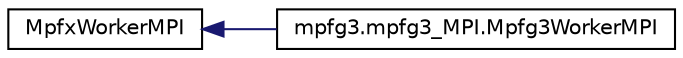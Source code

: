 digraph G
{
  edge [fontname="Helvetica",fontsize="10",labelfontname="Helvetica",labelfontsize="10"];
  node [fontname="Helvetica",fontsize="10",shape=record];
  rankdir=LR;
  Node1 [label="MpfxWorkerMPI",height=0.2,width=0.4,color="black", fillcolor="white", style="filled",URL="$classMpfxWorkerMPI.html"];
  Node1 -> Node2 [dir=back,color="midnightblue",fontsize="10",style="solid",fontname="Helvetica"];
  Node2 [label="mpfg3.mpfg3_MPI.Mpfg3WorkerMPI",height=0.2,width=0.4,color="black", fillcolor="white", style="filled",URL="$classmpfg3_1_1mpfg3__MPI_1_1Mpfg3WorkerMPI.html"];
}
